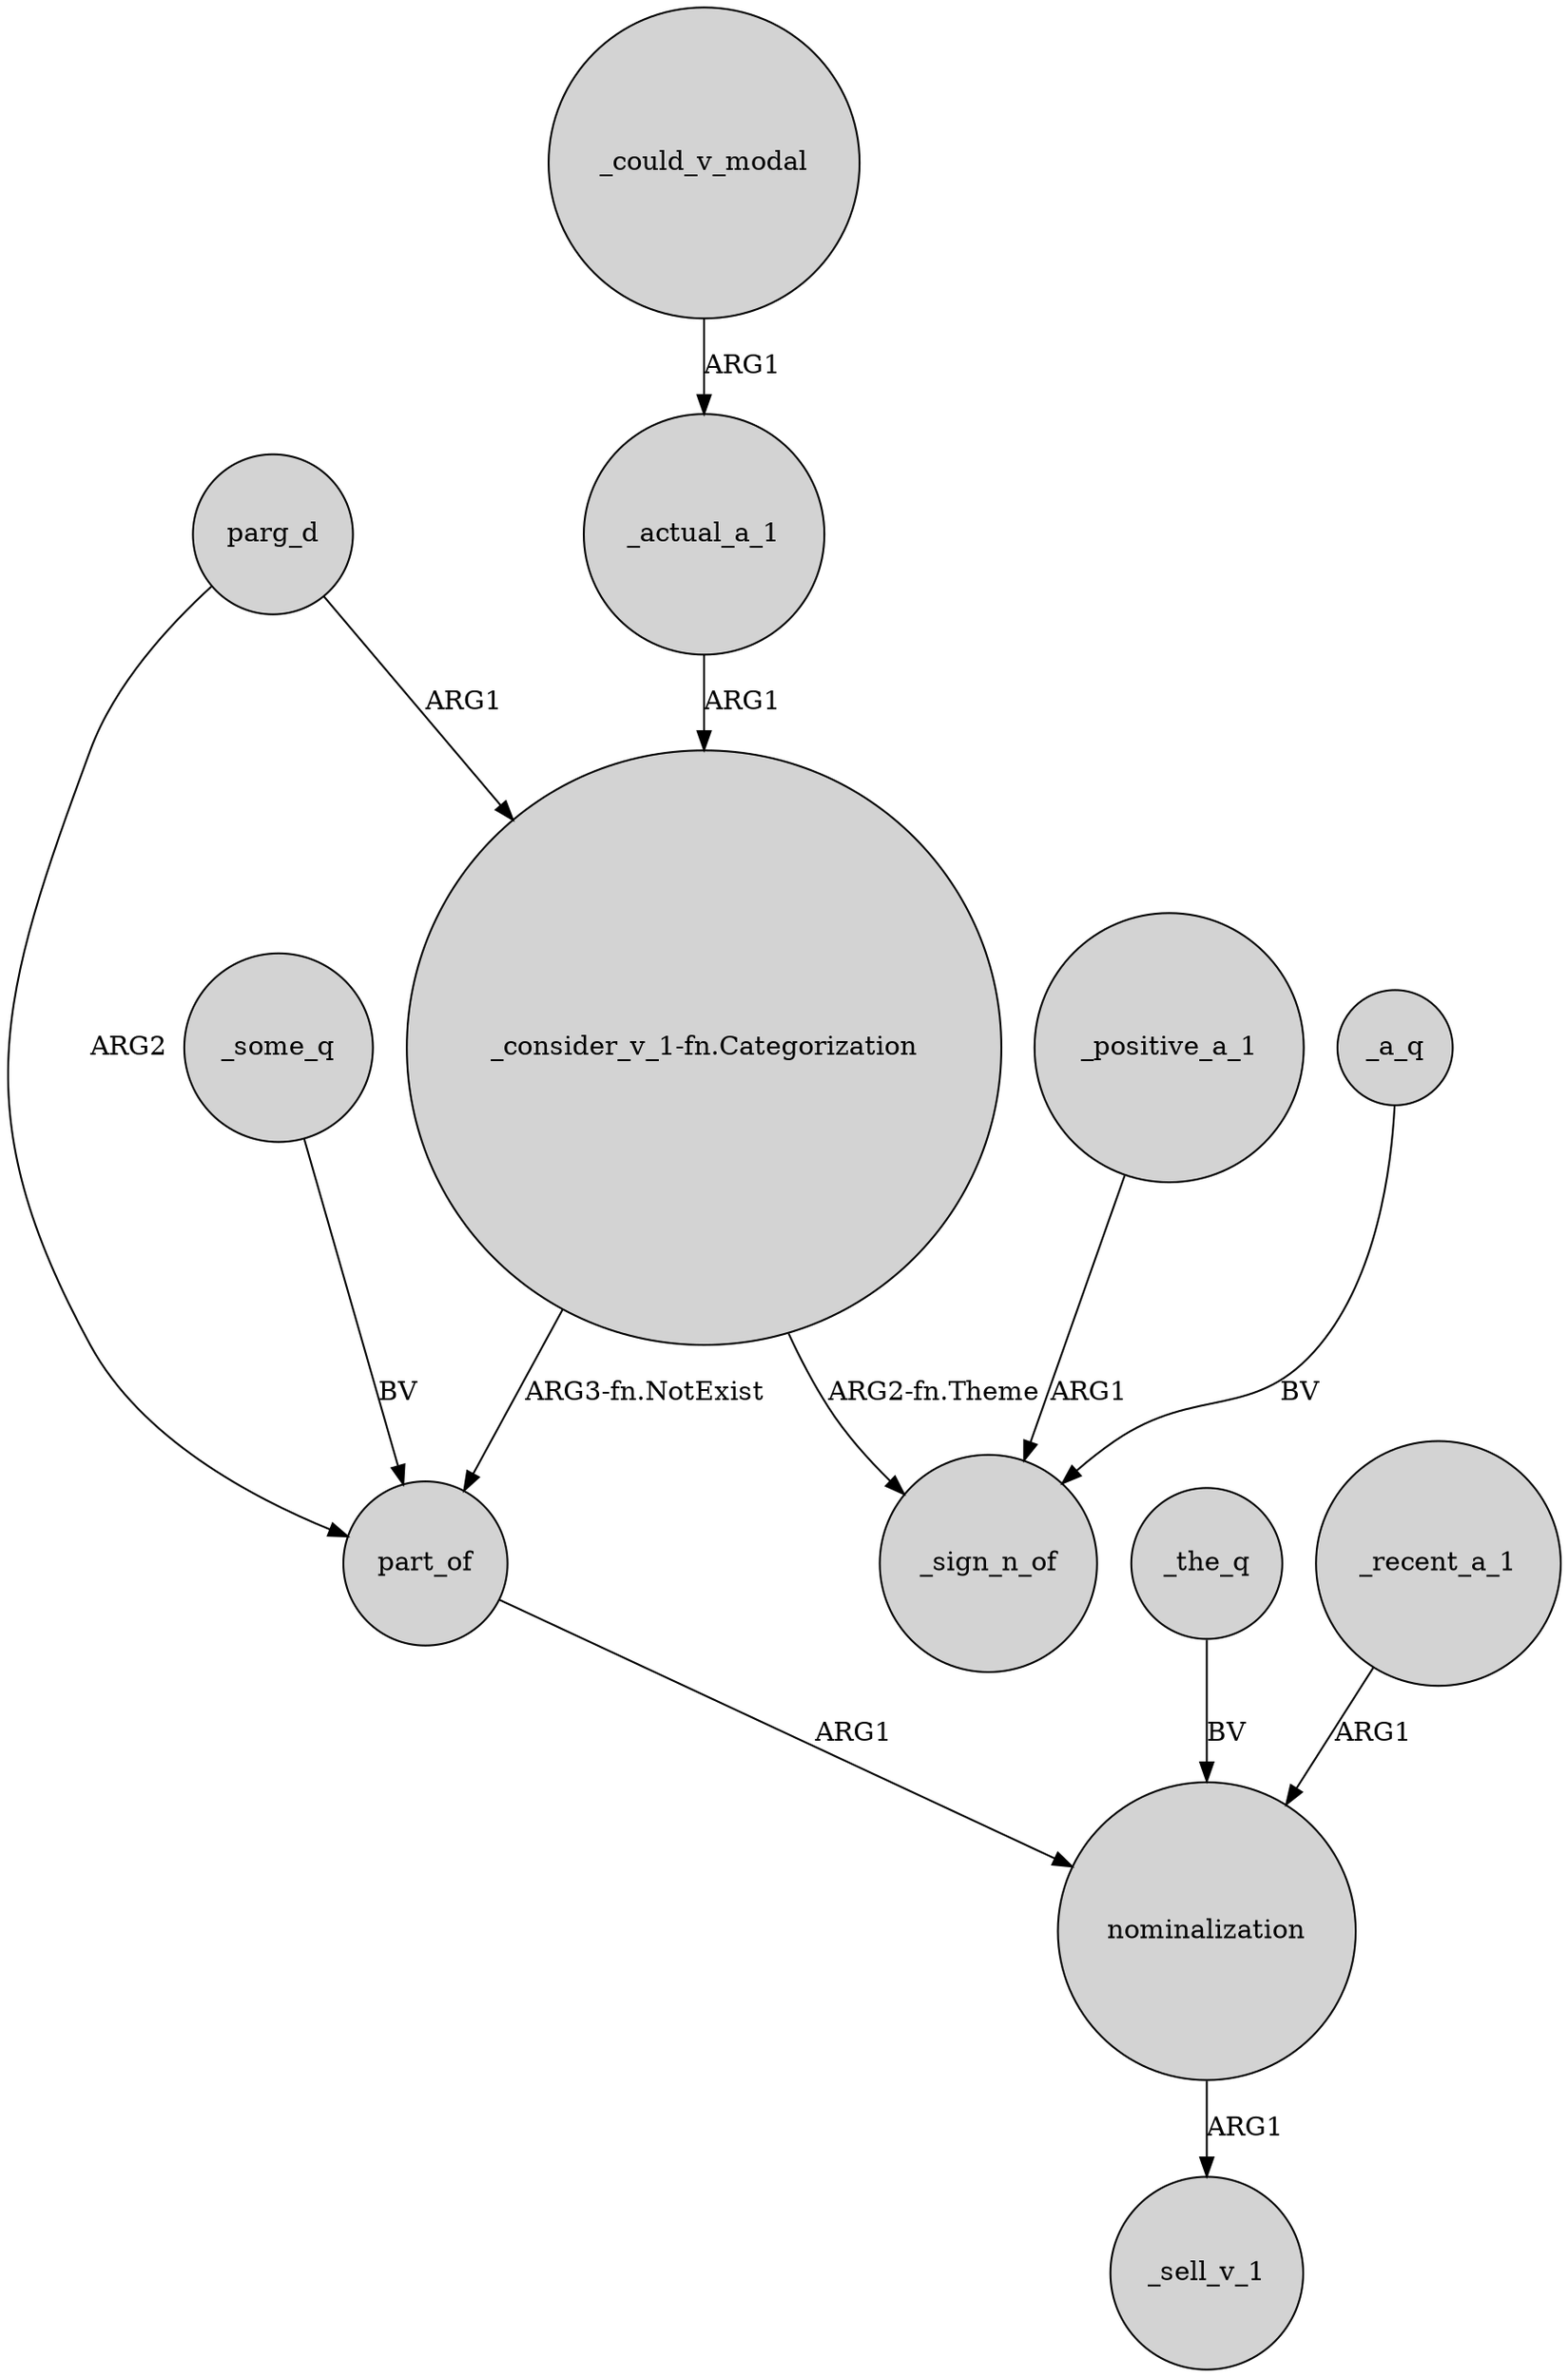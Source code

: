 digraph {
	node [shape=circle style=filled]
	parg_d -> "_consider_v_1-fn.Categorization" [label=ARG1]
	_positive_a_1 -> _sign_n_of [label=ARG1]
	nominalization -> _sell_v_1 [label=ARG1]
	"_consider_v_1-fn.Categorization" -> _sign_n_of [label="ARG2-fn.Theme"]
	parg_d -> part_of [label=ARG2]
	part_of -> nominalization [label=ARG1]
	_the_q -> nominalization [label=BV]
	"_consider_v_1-fn.Categorization" -> part_of [label="ARG3-fn.NotExist"]
	_actual_a_1 -> "_consider_v_1-fn.Categorization" [label=ARG1]
	_some_q -> part_of [label=BV]
	_recent_a_1 -> nominalization [label=ARG1]
	_could_v_modal -> _actual_a_1 [label=ARG1]
	_a_q -> _sign_n_of [label=BV]
}
